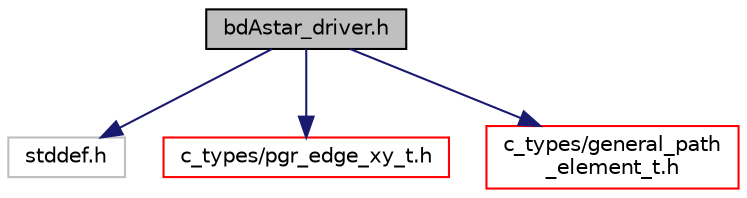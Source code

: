 digraph "bdAstar_driver.h"
{
  edge [fontname="Helvetica",fontsize="10",labelfontname="Helvetica",labelfontsize="10"];
  node [fontname="Helvetica",fontsize="10",shape=record];
  Node0 [label="bdAstar_driver.h",height=0.2,width=0.4,color="black", fillcolor="grey75", style="filled", fontcolor="black"];
  Node0 -> Node1 [color="midnightblue",fontsize="10",style="solid",fontname="Helvetica"];
  Node1 [label="stddef.h",height=0.2,width=0.4,color="grey75", fillcolor="white", style="filled"];
  Node0 -> Node2 [color="midnightblue",fontsize="10",style="solid",fontname="Helvetica"];
  Node2 [label="c_types/pgr_edge_xy_t.h",height=0.2,width=0.4,color="red", fillcolor="white", style="filled",URL="$pgr__edge__xy__t_8h.html"];
  Node0 -> Node4 [color="midnightblue",fontsize="10",style="solid",fontname="Helvetica"];
  Node4 [label="c_types/general_path\l_element_t.h",height=0.2,width=0.4,color="red", fillcolor="white", style="filled",URL="$general__path__element__t_8h.html"];
}
